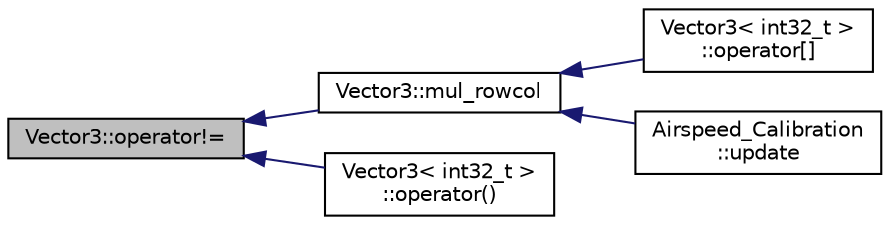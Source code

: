 digraph "Vector3::operator!="
{
 // INTERACTIVE_SVG=YES
  edge [fontname="Helvetica",fontsize="10",labelfontname="Helvetica",labelfontsize="10"];
  node [fontname="Helvetica",fontsize="10",shape=record];
  rankdir="LR";
  Node1 [label="Vector3::operator!=",height=0.2,width=0.4,color="black", fillcolor="grey75", style="filled", fontcolor="black"];
  Node1 -> Node2 [dir="back",color="midnightblue",fontsize="10",style="solid",fontname="Helvetica"];
  Node2 [label="Vector3::mul_rowcol",height=0.2,width=0.4,color="black", fillcolor="white", style="filled",URL="$classVector3.html#a8f5129ceffea6ebb57ab7adda9f1a960"];
  Node2 -> Node3 [dir="back",color="midnightblue",fontsize="10",style="solid",fontname="Helvetica"];
  Node3 [label="Vector3\< int32_t \>\l::operator[]",height=0.2,width=0.4,color="black", fillcolor="white", style="filled",URL="$classVector3.html#a9de01930156f8119da18272d2cc286ed"];
  Node2 -> Node4 [dir="back",color="midnightblue",fontsize="10",style="solid",fontname="Helvetica"];
  Node4 [label="Airspeed_Calibration\l::update",height=0.2,width=0.4,color="black", fillcolor="white", style="filled",URL="$classAirspeed__Calibration.html#ae7ea9ef4f29f3a6f5f3d52128f7e9eae"];
  Node1 -> Node5 [dir="back",color="midnightblue",fontsize="10",style="solid",fontname="Helvetica"];
  Node5 [label="Vector3\< int32_t \>\l::operator()",height=0.2,width=0.4,color="black", fillcolor="white", style="filled",URL="$classVector3.html#a593cdfdbdd00afcd740bc779cc6d9c73"];
}
